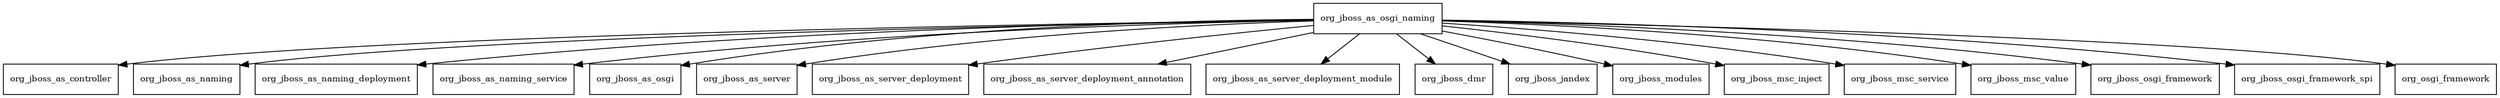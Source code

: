 digraph jboss_as_osgi_naming_7_4_0_Final_redhat_19_package_dependencies {
  node [shape = box, fontsize=10.0];
  org_jboss_as_osgi_naming -> org_jboss_as_controller;
  org_jboss_as_osgi_naming -> org_jboss_as_naming;
  org_jboss_as_osgi_naming -> org_jboss_as_naming_deployment;
  org_jboss_as_osgi_naming -> org_jboss_as_naming_service;
  org_jboss_as_osgi_naming -> org_jboss_as_osgi;
  org_jboss_as_osgi_naming -> org_jboss_as_server;
  org_jboss_as_osgi_naming -> org_jboss_as_server_deployment;
  org_jboss_as_osgi_naming -> org_jboss_as_server_deployment_annotation;
  org_jboss_as_osgi_naming -> org_jboss_as_server_deployment_module;
  org_jboss_as_osgi_naming -> org_jboss_dmr;
  org_jboss_as_osgi_naming -> org_jboss_jandex;
  org_jboss_as_osgi_naming -> org_jboss_modules;
  org_jboss_as_osgi_naming -> org_jboss_msc_inject;
  org_jboss_as_osgi_naming -> org_jboss_msc_service;
  org_jboss_as_osgi_naming -> org_jboss_msc_value;
  org_jboss_as_osgi_naming -> org_jboss_osgi_framework;
  org_jboss_as_osgi_naming -> org_jboss_osgi_framework_spi;
  org_jboss_as_osgi_naming -> org_osgi_framework;
}
